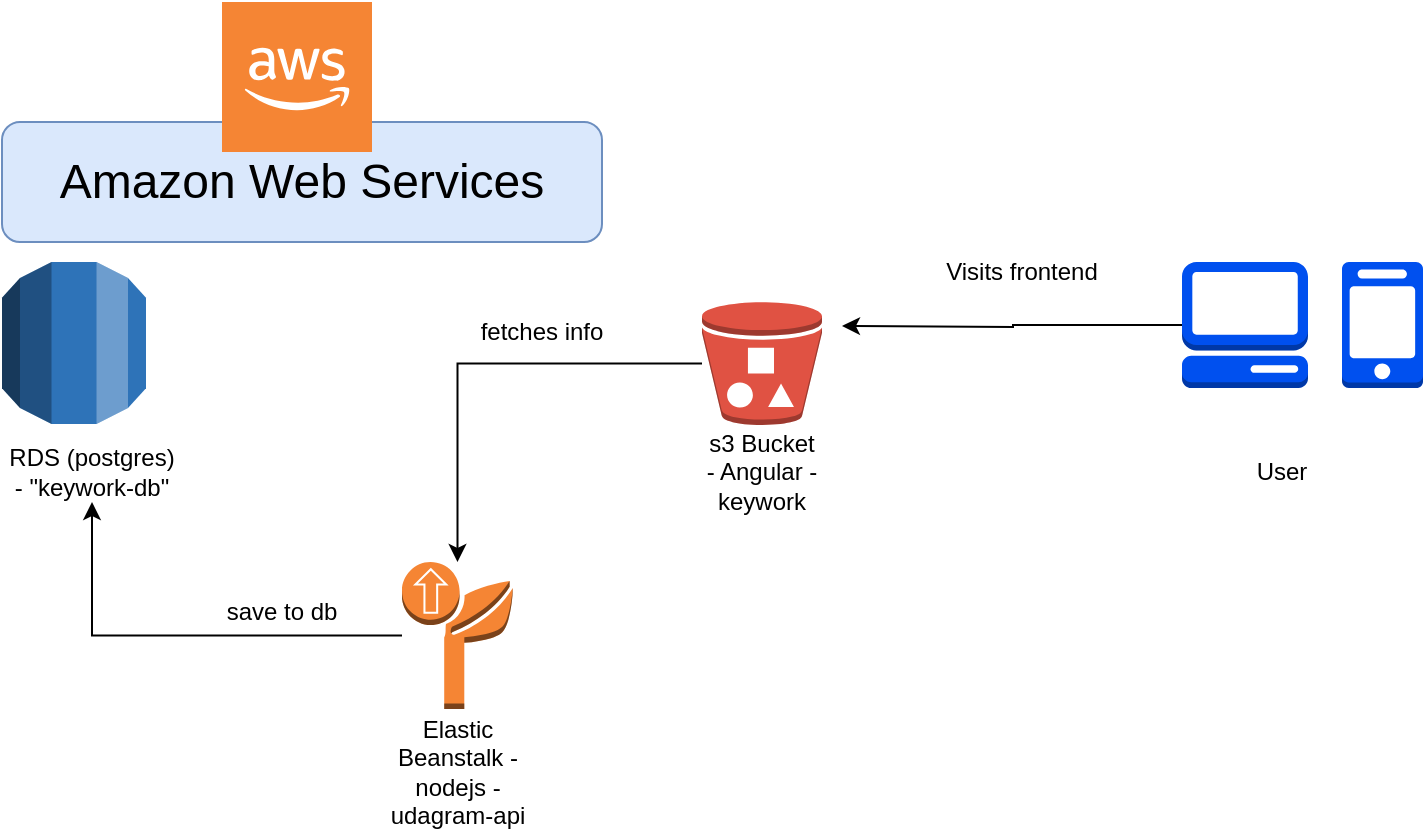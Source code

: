 <mxfile version="21.6.3" type="github">
  <diagram id="C5RBs43oDa-KdzZeNtuy" name="Page-1">
    <mxGraphModel dx="1434" dy="707" grid="0" gridSize="10" guides="1" tooltips="1" connect="1" arrows="1" fold="1" page="1" pageScale="1" pageWidth="827" pageHeight="1169" background="#ffffff" math="0" shadow="0">
      <root>
        <mxCell id="WIyWlLk6GJQsqaUBKTNV-0" />
        <mxCell id="WIyWlLk6GJQsqaUBKTNV-1" parent="WIyWlLk6GJQsqaUBKTNV-0" />
        <mxCell id="9LIf0RyuC-8eNZ3O__ow-5" value="&lt;font style=&quot;font-size: 24px;&quot;&gt;Amazon Web Services&lt;/font&gt;" style="rounded=1;whiteSpace=wrap;html=1;fillColor=#dae8fc;strokeColor=#6c8ebf;" vertex="1" parent="WIyWlLk6GJQsqaUBKTNV-1">
          <mxGeometry x="90" y="100" width="300" height="60" as="geometry" />
        </mxCell>
        <mxCell id="9LIf0RyuC-8eNZ3O__ow-12" value="" style="outlineConnect=0;dashed=0;verticalLabelPosition=bottom;verticalAlign=top;align=center;html=1;shape=mxgraph.aws3.rds;fillColor=#2E73B8;gradientColor=none;" vertex="1" parent="WIyWlLk6GJQsqaUBKTNV-1">
          <mxGeometry x="90" y="170" width="72" height="81" as="geometry" />
        </mxCell>
        <mxCell id="9LIf0RyuC-8eNZ3O__ow-13" value="RDS (postgres) - &quot;keywork-db&quot;" style="text;html=1;strokeColor=none;fillColor=none;align=center;verticalAlign=middle;whiteSpace=wrap;rounded=0;" vertex="1" parent="WIyWlLk6GJQsqaUBKTNV-1">
          <mxGeometry x="90" y="260" width="90" height="30" as="geometry" />
        </mxCell>
        <mxCell id="9LIf0RyuC-8eNZ3O__ow-28" style="edgeStyle=orthogonalEdgeStyle;rounded=0;orthogonalLoop=1;jettySize=auto;html=1;" edge="1" parent="WIyWlLk6GJQsqaUBKTNV-1" source="9LIf0RyuC-8eNZ3O__ow-14" target="9LIf0RyuC-8eNZ3O__ow-17">
          <mxGeometry relative="1" as="geometry" />
        </mxCell>
        <mxCell id="9LIf0RyuC-8eNZ3O__ow-14" value="" style="outlineConnect=0;dashed=0;verticalLabelPosition=bottom;verticalAlign=top;align=center;html=1;shape=mxgraph.aws3.bucket_with_objects;fillColor=#E05243;gradientColor=none;" vertex="1" parent="WIyWlLk6GJQsqaUBKTNV-1">
          <mxGeometry x="440" y="190" width="60" height="61.5" as="geometry" />
        </mxCell>
        <mxCell id="9LIf0RyuC-8eNZ3O__ow-15" value="" style="outlineConnect=0;dashed=0;verticalLabelPosition=bottom;verticalAlign=top;align=center;html=1;shape=mxgraph.aws3.cloud_2;fillColor=#F58534;gradientColor=none;" vertex="1" parent="WIyWlLk6GJQsqaUBKTNV-1">
          <mxGeometry x="200" y="40" width="75" height="75" as="geometry" />
        </mxCell>
        <mxCell id="9LIf0RyuC-8eNZ3O__ow-29" style="edgeStyle=orthogonalEdgeStyle;rounded=0;orthogonalLoop=1;jettySize=auto;html=1;" edge="1" parent="WIyWlLk6GJQsqaUBKTNV-1" source="9LIf0RyuC-8eNZ3O__ow-17" target="9LIf0RyuC-8eNZ3O__ow-13">
          <mxGeometry relative="1" as="geometry" />
        </mxCell>
        <mxCell id="9LIf0RyuC-8eNZ3O__ow-17" value="" style="outlineConnect=0;dashed=0;verticalLabelPosition=bottom;verticalAlign=top;align=center;html=1;shape=mxgraph.aws3.deployment;fillColor=#F58534;gradientColor=none;" vertex="1" parent="WIyWlLk6GJQsqaUBKTNV-1">
          <mxGeometry x="290" y="320" width="55.5" height="73.5" as="geometry" />
        </mxCell>
        <mxCell id="9LIf0RyuC-8eNZ3O__ow-20" value="Elastic Beanstalk - nodejs - udagram-api" style="text;html=1;strokeColor=none;fillColor=none;align=center;verticalAlign=middle;whiteSpace=wrap;rounded=0;" vertex="1" parent="WIyWlLk6GJQsqaUBKTNV-1">
          <mxGeometry x="277.75" y="410" width="80" height="30" as="geometry" />
        </mxCell>
        <mxCell id="9LIf0RyuC-8eNZ3O__ow-21" value="s3 Bucket - Angular - keywork" style="text;html=1;strokeColor=none;fillColor=none;align=center;verticalAlign=middle;whiteSpace=wrap;rounded=0;" vertex="1" parent="WIyWlLk6GJQsqaUBKTNV-1">
          <mxGeometry x="440" y="260" width="60" height="30" as="geometry" />
        </mxCell>
        <mxCell id="9LIf0RyuC-8eNZ3O__ow-26" style="edgeStyle=orthogonalEdgeStyle;rounded=0;orthogonalLoop=1;jettySize=auto;html=1;" edge="1" parent="WIyWlLk6GJQsqaUBKTNV-1" source="9LIf0RyuC-8eNZ3O__ow-22">
          <mxGeometry relative="1" as="geometry">
            <mxPoint x="510" y="202" as="targetPoint" />
          </mxGeometry>
        </mxCell>
        <mxCell id="9LIf0RyuC-8eNZ3O__ow-22" value="" style="outlineConnect=0;dashed=0;verticalLabelPosition=bottom;verticalAlign=top;align=center;html=1;shape=mxgraph.aws3.management_console;fillColor=#0050ef;strokeColor=#001DBC;fontColor=#ffffff;" vertex="1" parent="WIyWlLk6GJQsqaUBKTNV-1">
          <mxGeometry x="680" y="170" width="63" height="63" as="geometry" />
        </mxCell>
        <mxCell id="9LIf0RyuC-8eNZ3O__ow-23" value="" style="outlineConnect=0;dashed=0;verticalLabelPosition=bottom;verticalAlign=top;align=center;html=1;shape=mxgraph.aws3.mobile_client;fillColor=#0050ef;fontColor=#ffffff;strokeColor=#001DBC;" vertex="1" parent="WIyWlLk6GJQsqaUBKTNV-1">
          <mxGeometry x="760" y="170" width="40.5" height="63" as="geometry" />
        </mxCell>
        <mxCell id="9LIf0RyuC-8eNZ3O__ow-25" value="User" style="text;html=1;strokeColor=none;fillColor=none;align=center;verticalAlign=middle;whiteSpace=wrap;rounded=0;" vertex="1" parent="WIyWlLk6GJQsqaUBKTNV-1">
          <mxGeometry x="700" y="260" width="60" height="30" as="geometry" />
        </mxCell>
        <mxCell id="9LIf0RyuC-8eNZ3O__ow-30" value="Visits frontend" style="text;html=1;strokeColor=none;fillColor=none;align=center;verticalAlign=middle;whiteSpace=wrap;rounded=0;" vertex="1" parent="WIyWlLk6GJQsqaUBKTNV-1">
          <mxGeometry x="540" y="160" width="120" height="30" as="geometry" />
        </mxCell>
        <mxCell id="9LIf0RyuC-8eNZ3O__ow-31" value="fetches info" style="text;html=1;strokeColor=none;fillColor=none;align=center;verticalAlign=middle;whiteSpace=wrap;rounded=0;" vertex="1" parent="WIyWlLk6GJQsqaUBKTNV-1">
          <mxGeometry x="310" y="190" width="100" height="30" as="geometry" />
        </mxCell>
        <mxCell id="9LIf0RyuC-8eNZ3O__ow-32" value="save to db" style="text;html=1;strokeColor=none;fillColor=none;align=center;verticalAlign=middle;whiteSpace=wrap;rounded=0;" vertex="1" parent="WIyWlLk6GJQsqaUBKTNV-1">
          <mxGeometry x="170" y="330" width="120" height="30" as="geometry" />
        </mxCell>
      </root>
    </mxGraphModel>
  </diagram>
</mxfile>

